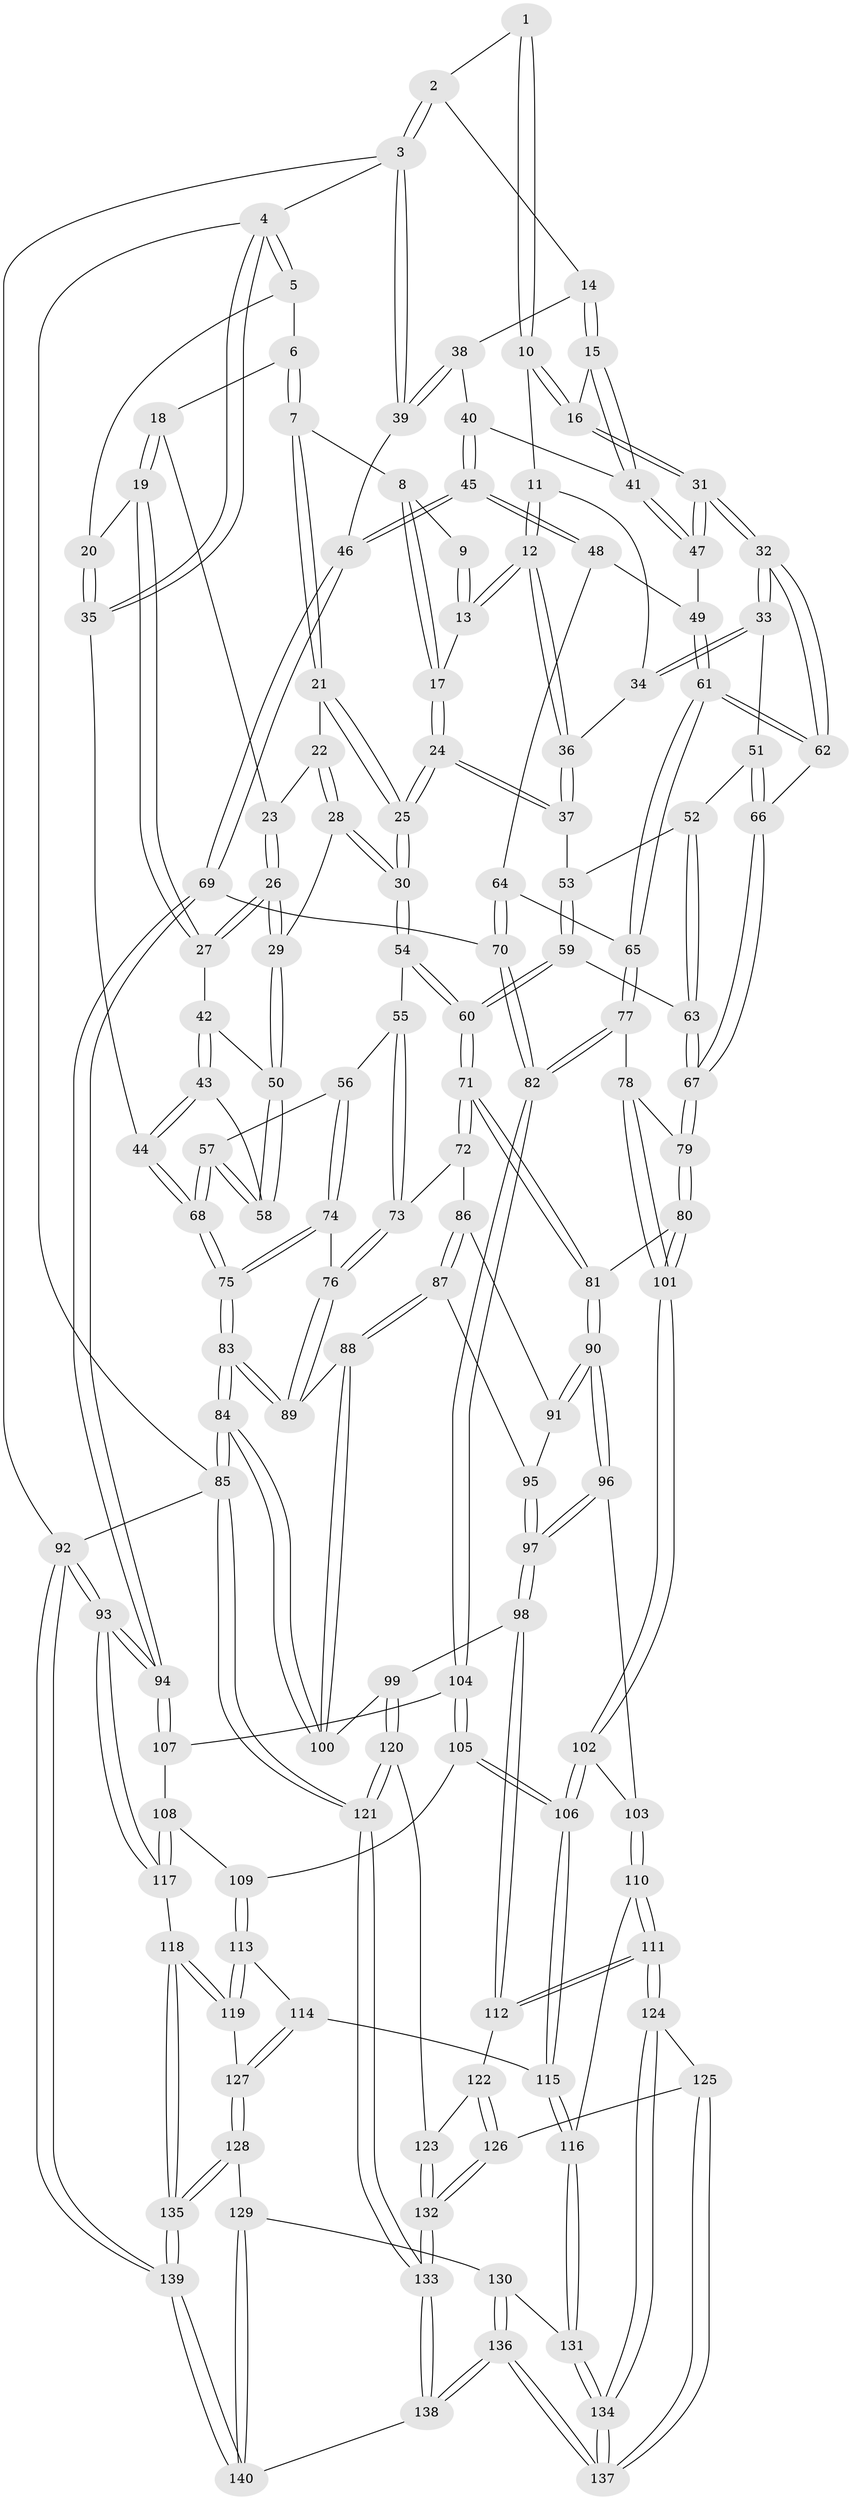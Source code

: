 // Generated by graph-tools (version 1.1) at 2025/38/03/09/25 02:38:44]
// undirected, 140 vertices, 347 edges
graph export_dot {
graph [start="1"]
  node [color=gray90,style=filled];
  1 [pos="+0.6692532863666403+0"];
  2 [pos="+0.8587392782937842+0"];
  3 [pos="+1+0"];
  4 [pos="+0+0"];
  5 [pos="+0.29147061652239437+0"];
  6 [pos="+0.2922807307791566+0"];
  7 [pos="+0.3368339350849309+0"];
  8 [pos="+0.4186282121991739+0"];
  9 [pos="+0.5072099897874447+0"];
  10 [pos="+0.696556018222+0.02720823105877833"];
  11 [pos="+0.6918288489665936+0.036491315851551076"];
  12 [pos="+0.5917173981912286+0.13695880828911686"];
  13 [pos="+0.5601669650452015+0.10433598352223437"];
  14 [pos="+0.8772681848534513+0.08576006588339809"];
  15 [pos="+0.8562575586787189+0.10063316839413416"];
  16 [pos="+0.8328922821998666+0.11031502761938833"];
  17 [pos="+0.48153545555589716+0.07607781167656588"];
  18 [pos="+0.1800413927400255+0.016668557771553027"];
  19 [pos="+0.09118530186772908+0.09783198931023564"];
  20 [pos="+0.0548640479920605+0.07762514235416172"];
  21 [pos="+0.33131911082377263+0.03245427820746932"];
  22 [pos="+0.21196928163001127+0.10695960345760737"];
  23 [pos="+0.19334006132626771+0.0642342203494797"];
  24 [pos="+0.3863431698346463+0.23391186572769826"];
  25 [pos="+0.3669726592367143+0.2423813825236359"];
  26 [pos="+0.1201958757022778+0.15868840640353346"];
  27 [pos="+0.11909029033099304+0.15797066999049506"];
  28 [pos="+0.19683360903063865+0.1994712440699189"];
  29 [pos="+0.17190692631203544+0.19676243147732844"];
  30 [pos="+0.3441992841928319+0.27474335528039"];
  31 [pos="+0.787455338945412+0.2435200108608219"];
  32 [pos="+0.7800273286287989+0.24892069409328252"];
  33 [pos="+0.7739812657345367+0.2482591271696646"];
  34 [pos="+0.7206477081631872+0.17122536235594082"];
  35 [pos="+0+0"];
  36 [pos="+0.5871406086733967+0.16248276454225888"];
  37 [pos="+0.570953349282826+0.20492509679579857"];
  38 [pos="+0.8987137771000606+0.08813157485890717"];
  39 [pos="+1+0"];
  40 [pos="+0.9679564923795714+0.1352525660207088"];
  41 [pos="+0.9137301174363954+0.19607277192627656"];
  42 [pos="+0.051047221038820124+0.19290861877034696"];
  43 [pos="+0+0.264167279243676"];
  44 [pos="+0+0.2621459281034018"];
  45 [pos="+1+0.20211527104481938"];
  46 [pos="+1+0.20034406417204234"];
  47 [pos="+0.9067446930478412+0.24840889701259414"];
  48 [pos="+0.9655080094616452+0.27198882483474873"];
  49 [pos="+0.9276169883569996+0.2602327791411437"];
  50 [pos="+0.09903502683402914+0.28201390130135384"];
  51 [pos="+0.6912046649763777+0.27211760618591974"];
  52 [pos="+0.6561782256971364+0.267435883962747"];
  53 [pos="+0.5782698487105751+0.21367192939143792"];
  54 [pos="+0.343884266329778+0.2865348267724126"];
  55 [pos="+0.3068859096667564+0.3102522843222382"];
  56 [pos="+0.13362893525888966+0.3937418011882434"];
  57 [pos="+0.1250967288473087+0.38620015253123074"];
  58 [pos="+0.07482509637449283+0.3151702547707143"];
  59 [pos="+0.5419222026657956+0.4136333582123257"];
  60 [pos="+0.4222071125005423+0.4332257687049972"];
  61 [pos="+0.8337601105531769+0.415010232167738"];
  62 [pos="+0.8208758623436291+0.406067898091559"];
  63 [pos="+0.5786701680168141+0.41724630517437444"];
  64 [pos="+0.928537661446329+0.3988087898522307"];
  65 [pos="+0.8348641012655701+0.4160300397261434"];
  66 [pos="+0.6902344512127887+0.43184026083646576"];
  67 [pos="+0.6539758971730854+0.45712078334205525"];
  68 [pos="+0+0.4532219130340435"];
  69 [pos="+1+0.4542445012651812"];
  70 [pos="+1+0.45878883636853224"];
  71 [pos="+0.42099648206918605+0.43928008398367685"];
  72 [pos="+0.3289244224206249+0.49293943199794704"];
  73 [pos="+0.20982495959619457+0.5047323052582923"];
  74 [pos="+0.12864869434814805+0.4632535206650779"];
  75 [pos="+0+0.46924164173835603"];
  76 [pos="+0.1520029900460631+0.5277232876882324"];
  77 [pos="+0.8523347041013334+0.5790893157661628"];
  78 [pos="+0.8003563104423818+0.5776389278250114"];
  79 [pos="+0.6544445152763928+0.46050052454920326"];
  80 [pos="+0.6233503419196557+0.5928678205267885"];
  81 [pos="+0.44918329346214525+0.5572202025557469"];
  82 [pos="+0.8601109484998893+0.5866322000322696"];
  83 [pos="+0+0.61081739296665"];
  84 [pos="+0+0.8130846275244293"];
  85 [pos="+0+1"];
  86 [pos="+0.3058204256401909+0.5383538846736051"];
  87 [pos="+0.24157640291165813+0.6010620549674132"];
  88 [pos="+0.14709825227015794+0.6035884224136936"];
  89 [pos="+0.14013338222617802+0.5935159059308222"];
  90 [pos="+0.4278090289853115+0.6291185064780583"];
  91 [pos="+0.31673858009545897+0.6065378610460768"];
  92 [pos="+1+1"];
  93 [pos="+1+0.8221367667182966"];
  94 [pos="+1+0.632751088502081"];
  95 [pos="+0.2774514572402103+0.6158870124706874"];
  96 [pos="+0.42746696968364656+0.6737807006934559"];
  97 [pos="+0.3241835898073573+0.7341315894385945"];
  98 [pos="+0.3158049285133531+0.7425176698824838"];
  99 [pos="+0.17910044841677064+0.7320634778092394"];
  100 [pos="+0.16082281427325096+0.6867989541159297"];
  101 [pos="+0.6471086992925313+0.6361393475770738"];
  102 [pos="+0.6406378665960147+0.7015413653776816"];
  103 [pos="+0.46866528853726624+0.712225509650595"];
  104 [pos="+0.879248258476842+0.6372558392063157"];
  105 [pos="+0.7432349981738323+0.7260377552891438"];
  106 [pos="+0.6576618876255744+0.731049598406985"];
  107 [pos="+0.8833561699042503+0.6415510053641532"];
  108 [pos="+0.8988890753764841+0.7196905222408253"];
  109 [pos="+0.7907598049967264+0.7803058649335131"];
  110 [pos="+0.48308723567583794+0.8419899390813935"];
  111 [pos="+0.46740487221598154+0.8602008400766613"];
  112 [pos="+0.3253768182442292+0.7910094093818888"];
  113 [pos="+0.7921353397691656+0.798110311129224"];
  114 [pos="+0.714922165010568+0.8318908625925902"];
  115 [pos="+0.653284062126389+0.78753852256757"];
  116 [pos="+0.6059286186686834+0.846946293482538"];
  117 [pos="+0.9452964700848596+0.823939767448141"];
  118 [pos="+0.8889809879357496+0.8867677041709965"];
  119 [pos="+0.8587502983594639+0.8771479639376055"];
  120 [pos="+0.15502813295479878+0.7886458202369068"];
  121 [pos="+0+1"];
  122 [pos="+0.32525740773962813+0.7914635898403273"];
  123 [pos="+0.2574260915692847+0.8688288593632968"];
  124 [pos="+0.46320154477028386+0.8716421510570913"];
  125 [pos="+0.3599219257576097+0.9220738166794213"];
  126 [pos="+0.35262930372917095+0.921374828033456"];
  127 [pos="+0.7479995288655281+0.8832127564263841"];
  128 [pos="+0.7160177558301886+0.9417163153694226"];
  129 [pos="+0.6852893238165402+0.9670016873462144"];
  130 [pos="+0.6296197379201777+0.9158837879486176"];
  131 [pos="+0.6176715665530473+0.9021977053701133"];
  132 [pos="+0.26870327829479557+0.95586867043013"];
  133 [pos="+0+1"];
  134 [pos="+0.5042460086396743+0.9938793257183512"];
  135 [pos="+0.8870545602042447+0.9862829524718425"];
  136 [pos="+0.49266586100508136+1"];
  137 [pos="+0.4912058286493158+1"];
  138 [pos="+0.49613399819005494+1"];
  139 [pos="+0.9594495472472117+1"];
  140 [pos="+0.6818428639917855+1"];
  1 -- 2;
  1 -- 10;
  1 -- 10;
  2 -- 3;
  2 -- 3;
  2 -- 14;
  3 -- 4;
  3 -- 39;
  3 -- 39;
  3 -- 92;
  4 -- 5;
  4 -- 5;
  4 -- 35;
  4 -- 35;
  4 -- 85;
  5 -- 6;
  5 -- 20;
  6 -- 7;
  6 -- 7;
  6 -- 18;
  7 -- 8;
  7 -- 21;
  7 -- 21;
  8 -- 9;
  8 -- 17;
  8 -- 17;
  9 -- 13;
  9 -- 13;
  10 -- 11;
  10 -- 16;
  10 -- 16;
  11 -- 12;
  11 -- 12;
  11 -- 34;
  12 -- 13;
  12 -- 13;
  12 -- 36;
  12 -- 36;
  13 -- 17;
  14 -- 15;
  14 -- 15;
  14 -- 38;
  15 -- 16;
  15 -- 41;
  15 -- 41;
  16 -- 31;
  16 -- 31;
  17 -- 24;
  17 -- 24;
  18 -- 19;
  18 -- 19;
  18 -- 23;
  19 -- 20;
  19 -- 27;
  19 -- 27;
  20 -- 35;
  20 -- 35;
  21 -- 22;
  21 -- 25;
  21 -- 25;
  22 -- 23;
  22 -- 28;
  22 -- 28;
  23 -- 26;
  23 -- 26;
  24 -- 25;
  24 -- 25;
  24 -- 37;
  24 -- 37;
  25 -- 30;
  25 -- 30;
  26 -- 27;
  26 -- 27;
  26 -- 29;
  26 -- 29;
  27 -- 42;
  28 -- 29;
  28 -- 30;
  28 -- 30;
  29 -- 50;
  29 -- 50;
  30 -- 54;
  30 -- 54;
  31 -- 32;
  31 -- 32;
  31 -- 47;
  31 -- 47;
  32 -- 33;
  32 -- 33;
  32 -- 62;
  32 -- 62;
  33 -- 34;
  33 -- 34;
  33 -- 51;
  34 -- 36;
  35 -- 44;
  36 -- 37;
  36 -- 37;
  37 -- 53;
  38 -- 39;
  38 -- 39;
  38 -- 40;
  39 -- 46;
  40 -- 41;
  40 -- 45;
  40 -- 45;
  41 -- 47;
  41 -- 47;
  42 -- 43;
  42 -- 43;
  42 -- 50;
  43 -- 44;
  43 -- 44;
  43 -- 58;
  44 -- 68;
  44 -- 68;
  45 -- 46;
  45 -- 46;
  45 -- 48;
  45 -- 48;
  46 -- 69;
  46 -- 69;
  47 -- 49;
  48 -- 49;
  48 -- 64;
  49 -- 61;
  49 -- 61;
  50 -- 58;
  50 -- 58;
  51 -- 52;
  51 -- 66;
  51 -- 66;
  52 -- 53;
  52 -- 63;
  52 -- 63;
  53 -- 59;
  53 -- 59;
  54 -- 55;
  54 -- 60;
  54 -- 60;
  55 -- 56;
  55 -- 73;
  55 -- 73;
  56 -- 57;
  56 -- 74;
  56 -- 74;
  57 -- 58;
  57 -- 58;
  57 -- 68;
  57 -- 68;
  59 -- 60;
  59 -- 60;
  59 -- 63;
  60 -- 71;
  60 -- 71;
  61 -- 62;
  61 -- 62;
  61 -- 65;
  61 -- 65;
  62 -- 66;
  63 -- 67;
  63 -- 67;
  64 -- 65;
  64 -- 70;
  64 -- 70;
  65 -- 77;
  65 -- 77;
  66 -- 67;
  66 -- 67;
  67 -- 79;
  67 -- 79;
  68 -- 75;
  68 -- 75;
  69 -- 70;
  69 -- 94;
  69 -- 94;
  70 -- 82;
  70 -- 82;
  71 -- 72;
  71 -- 72;
  71 -- 81;
  71 -- 81;
  72 -- 73;
  72 -- 86;
  73 -- 76;
  73 -- 76;
  74 -- 75;
  74 -- 75;
  74 -- 76;
  75 -- 83;
  75 -- 83;
  76 -- 89;
  76 -- 89;
  77 -- 78;
  77 -- 82;
  77 -- 82;
  78 -- 79;
  78 -- 101;
  78 -- 101;
  79 -- 80;
  79 -- 80;
  80 -- 81;
  80 -- 101;
  80 -- 101;
  81 -- 90;
  81 -- 90;
  82 -- 104;
  82 -- 104;
  83 -- 84;
  83 -- 84;
  83 -- 89;
  83 -- 89;
  84 -- 85;
  84 -- 85;
  84 -- 100;
  84 -- 100;
  85 -- 121;
  85 -- 121;
  85 -- 92;
  86 -- 87;
  86 -- 87;
  86 -- 91;
  87 -- 88;
  87 -- 88;
  87 -- 95;
  88 -- 89;
  88 -- 100;
  88 -- 100;
  90 -- 91;
  90 -- 91;
  90 -- 96;
  90 -- 96;
  91 -- 95;
  92 -- 93;
  92 -- 93;
  92 -- 139;
  92 -- 139;
  93 -- 94;
  93 -- 94;
  93 -- 117;
  93 -- 117;
  94 -- 107;
  94 -- 107;
  95 -- 97;
  95 -- 97;
  96 -- 97;
  96 -- 97;
  96 -- 103;
  97 -- 98;
  97 -- 98;
  98 -- 99;
  98 -- 112;
  98 -- 112;
  99 -- 100;
  99 -- 120;
  99 -- 120;
  101 -- 102;
  101 -- 102;
  102 -- 103;
  102 -- 106;
  102 -- 106;
  103 -- 110;
  103 -- 110;
  104 -- 105;
  104 -- 105;
  104 -- 107;
  105 -- 106;
  105 -- 106;
  105 -- 109;
  106 -- 115;
  106 -- 115;
  107 -- 108;
  108 -- 109;
  108 -- 117;
  108 -- 117;
  109 -- 113;
  109 -- 113;
  110 -- 111;
  110 -- 111;
  110 -- 116;
  111 -- 112;
  111 -- 112;
  111 -- 124;
  111 -- 124;
  112 -- 122;
  113 -- 114;
  113 -- 119;
  113 -- 119;
  114 -- 115;
  114 -- 127;
  114 -- 127;
  115 -- 116;
  115 -- 116;
  116 -- 131;
  116 -- 131;
  117 -- 118;
  118 -- 119;
  118 -- 119;
  118 -- 135;
  118 -- 135;
  119 -- 127;
  120 -- 121;
  120 -- 121;
  120 -- 123;
  121 -- 133;
  121 -- 133;
  122 -- 123;
  122 -- 126;
  122 -- 126;
  123 -- 132;
  123 -- 132;
  124 -- 125;
  124 -- 134;
  124 -- 134;
  125 -- 126;
  125 -- 137;
  125 -- 137;
  126 -- 132;
  126 -- 132;
  127 -- 128;
  127 -- 128;
  128 -- 129;
  128 -- 135;
  128 -- 135;
  129 -- 130;
  129 -- 140;
  129 -- 140;
  130 -- 131;
  130 -- 136;
  130 -- 136;
  131 -- 134;
  131 -- 134;
  132 -- 133;
  132 -- 133;
  133 -- 138;
  133 -- 138;
  134 -- 137;
  134 -- 137;
  135 -- 139;
  135 -- 139;
  136 -- 137;
  136 -- 137;
  136 -- 138;
  136 -- 138;
  138 -- 140;
  139 -- 140;
  139 -- 140;
}

